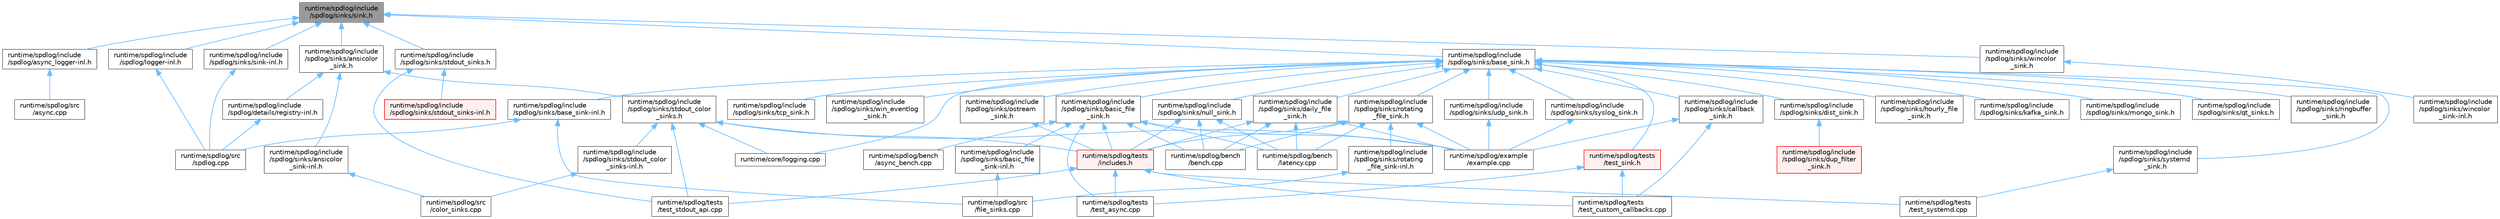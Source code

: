 digraph "runtime/spdlog/include/spdlog/sinks/sink.h"
{
 // LATEX_PDF_SIZE
  bgcolor="transparent";
  edge [fontname=Helvetica,fontsize=10,labelfontname=Helvetica,labelfontsize=10];
  node [fontname=Helvetica,fontsize=10,shape=box,height=0.2,width=0.4];
  Node1 [id="Node000001",label="runtime/spdlog/include\l/spdlog/sinks/sink.h",height=0.2,width=0.4,color="gray40", fillcolor="grey60", style="filled", fontcolor="black",tooltip=" "];
  Node1 -> Node2 [id="edge1_Node000001_Node000002",dir="back",color="steelblue1",style="solid",tooltip=" "];
  Node2 [id="Node000002",label="runtime/spdlog/include\l/spdlog/async_logger-inl.h",height=0.2,width=0.4,color="grey40", fillcolor="white", style="filled",URL="$async__logger-inl_8h.html",tooltip=" "];
  Node2 -> Node3 [id="edge2_Node000002_Node000003",dir="back",color="steelblue1",style="solid",tooltip=" "];
  Node3 [id="Node000003",label="runtime/spdlog/src\l/async.cpp",height=0.2,width=0.4,color="grey40", fillcolor="white", style="filled",URL="$async_8cpp.html",tooltip=" "];
  Node1 -> Node4 [id="edge3_Node000001_Node000004",dir="back",color="steelblue1",style="solid",tooltip=" "];
  Node4 [id="Node000004",label="runtime/spdlog/include\l/spdlog/logger-inl.h",height=0.2,width=0.4,color="grey40", fillcolor="white", style="filled",URL="$logger-inl_8h.html",tooltip=" "];
  Node4 -> Node5 [id="edge4_Node000004_Node000005",dir="back",color="steelblue1",style="solid",tooltip=" "];
  Node5 [id="Node000005",label="runtime/spdlog/src\l/spdlog.cpp",height=0.2,width=0.4,color="grey40", fillcolor="white", style="filled",URL="$spdlog_8cpp.html",tooltip=" "];
  Node1 -> Node6 [id="edge5_Node000001_Node000006",dir="back",color="steelblue1",style="solid",tooltip=" "];
  Node6 [id="Node000006",label="runtime/spdlog/include\l/spdlog/sinks/ansicolor\l_sink.h",height=0.2,width=0.4,color="grey40", fillcolor="white", style="filled",URL="$ansicolor__sink_8h.html",tooltip=" "];
  Node6 -> Node7 [id="edge6_Node000006_Node000007",dir="back",color="steelblue1",style="solid",tooltip=" "];
  Node7 [id="Node000007",label="runtime/spdlog/include\l/spdlog/details/registry-inl.h",height=0.2,width=0.4,color="grey40", fillcolor="white", style="filled",URL="$registry-inl_8h.html",tooltip=" "];
  Node7 -> Node5 [id="edge7_Node000007_Node000005",dir="back",color="steelblue1",style="solid",tooltip=" "];
  Node6 -> Node8 [id="edge8_Node000006_Node000008",dir="back",color="steelblue1",style="solid",tooltip=" "];
  Node8 [id="Node000008",label="runtime/spdlog/include\l/spdlog/sinks/ansicolor\l_sink-inl.h",height=0.2,width=0.4,color="grey40", fillcolor="white", style="filled",URL="$ansicolor__sink-inl_8h.html",tooltip=" "];
  Node8 -> Node9 [id="edge9_Node000008_Node000009",dir="back",color="steelblue1",style="solid",tooltip=" "];
  Node9 [id="Node000009",label="runtime/spdlog/src\l/color_sinks.cpp",height=0.2,width=0.4,color="grey40", fillcolor="white", style="filled",URL="$color__sinks_8cpp.html",tooltip=" "];
  Node6 -> Node10 [id="edge10_Node000006_Node000010",dir="back",color="steelblue1",style="solid",tooltip=" "];
  Node10 [id="Node000010",label="runtime/spdlog/include\l/spdlog/sinks/stdout_color\l_sinks.h",height=0.2,width=0.4,color="grey40", fillcolor="white", style="filled",URL="$stdout__color__sinks_8h.html",tooltip=" "];
  Node10 -> Node11 [id="edge11_Node000010_Node000011",dir="back",color="steelblue1",style="solid",tooltip=" "];
  Node11 [id="Node000011",label="runtime/core/logging.cpp",height=0.2,width=0.4,color="grey40", fillcolor="white", style="filled",URL="$logging_8cpp.html",tooltip=" "];
  Node10 -> Node12 [id="edge12_Node000010_Node000012",dir="back",color="steelblue1",style="solid",tooltip=" "];
  Node12 [id="Node000012",label="runtime/spdlog/example\l/example.cpp",height=0.2,width=0.4,color="grey40", fillcolor="white", style="filled",URL="$example_8cpp.html",tooltip=" "];
  Node10 -> Node13 [id="edge13_Node000010_Node000013",dir="back",color="steelblue1",style="solid",tooltip=" "];
  Node13 [id="Node000013",label="runtime/spdlog/include\l/spdlog/sinks/stdout_color\l_sinks-inl.h",height=0.2,width=0.4,color="grey40", fillcolor="white", style="filled",URL="$stdout__color__sinks-inl_8h.html",tooltip=" "];
  Node13 -> Node9 [id="edge14_Node000013_Node000009",dir="back",color="steelblue1",style="solid",tooltip=" "];
  Node10 -> Node14 [id="edge15_Node000010_Node000014",dir="back",color="steelblue1",style="solid",tooltip=" "];
  Node14 [id="Node000014",label="runtime/spdlog/tests\l/includes.h",height=0.2,width=0.4,color="red", fillcolor="#FFF0F0", style="filled",URL="$includes_8h.html",tooltip=" "];
  Node14 -> Node15 [id="edge16_Node000014_Node000015",dir="back",color="steelblue1",style="solid",tooltip=" "];
  Node15 [id="Node000015",label="runtime/spdlog/tests\l/test_async.cpp",height=0.2,width=0.4,color="grey40", fillcolor="white", style="filled",URL="$test__async_8cpp.html",tooltip=" "];
  Node14 -> Node21 [id="edge17_Node000014_Node000021",dir="back",color="steelblue1",style="solid",tooltip=" "];
  Node21 [id="Node000021",label="runtime/spdlog/tests\l/test_custom_callbacks.cpp",height=0.2,width=0.4,color="grey40", fillcolor="white", style="filled",URL="$test__custom__callbacks_8cpp.html",tooltip=" "];
  Node14 -> Node33 [id="edge18_Node000014_Node000033",dir="back",color="steelblue1",style="solid",tooltip=" "];
  Node33 [id="Node000033",label="runtime/spdlog/tests\l/test_stdout_api.cpp",height=0.2,width=0.4,color="grey40", fillcolor="white", style="filled",URL="$test__stdout__api_8cpp.html",tooltip=" "];
  Node14 -> Node35 [id="edge19_Node000014_Node000035",dir="back",color="steelblue1",style="solid",tooltip=" "];
  Node35 [id="Node000035",label="runtime/spdlog/tests\l/test_systemd.cpp",height=0.2,width=0.4,color="grey40", fillcolor="white", style="filled",URL="$test__systemd_8cpp.html",tooltip=" "];
  Node10 -> Node33 [id="edge20_Node000010_Node000033",dir="back",color="steelblue1",style="solid",tooltip=" "];
  Node1 -> Node38 [id="edge21_Node000001_Node000038",dir="back",color="steelblue1",style="solid",tooltip=" "];
  Node38 [id="Node000038",label="runtime/spdlog/include\l/spdlog/sinks/base_sink.h",height=0.2,width=0.4,color="grey40", fillcolor="white", style="filled",URL="$base__sink_8h.html",tooltip=" "];
  Node38 -> Node11 [id="edge22_Node000038_Node000011",dir="back",color="steelblue1",style="solid",tooltip=" "];
  Node38 -> Node39 [id="edge23_Node000038_Node000039",dir="back",color="steelblue1",style="solid",tooltip=" "];
  Node39 [id="Node000039",label="runtime/spdlog/include\l/spdlog/sinks/base_sink-inl.h",height=0.2,width=0.4,color="grey40", fillcolor="white", style="filled",URL="$base__sink-inl_8h.html",tooltip=" "];
  Node39 -> Node40 [id="edge24_Node000039_Node000040",dir="back",color="steelblue1",style="solid",tooltip=" "];
  Node40 [id="Node000040",label="runtime/spdlog/src\l/file_sinks.cpp",height=0.2,width=0.4,color="grey40", fillcolor="white", style="filled",URL="$file__sinks_8cpp.html",tooltip=" "];
  Node39 -> Node5 [id="edge25_Node000039_Node000005",dir="back",color="steelblue1",style="solid",tooltip=" "];
  Node38 -> Node41 [id="edge26_Node000038_Node000041",dir="back",color="steelblue1",style="solid",tooltip=" "];
  Node41 [id="Node000041",label="runtime/spdlog/include\l/spdlog/sinks/basic_file\l_sink.h",height=0.2,width=0.4,color="grey40", fillcolor="white", style="filled",URL="$basic__file__sink_8h.html",tooltip=" "];
  Node41 -> Node42 [id="edge27_Node000041_Node000042",dir="back",color="steelblue1",style="solid",tooltip=" "];
  Node42 [id="Node000042",label="runtime/spdlog/bench\l/async_bench.cpp",height=0.2,width=0.4,color="grey40", fillcolor="white", style="filled",URL="$async__bench_8cpp.html",tooltip=" "];
  Node41 -> Node43 [id="edge28_Node000041_Node000043",dir="back",color="steelblue1",style="solid",tooltip=" "];
  Node43 [id="Node000043",label="runtime/spdlog/bench\l/bench.cpp",height=0.2,width=0.4,color="grey40", fillcolor="white", style="filled",URL="$bench_8cpp.html",tooltip=" "];
  Node41 -> Node44 [id="edge29_Node000041_Node000044",dir="back",color="steelblue1",style="solid",tooltip=" "];
  Node44 [id="Node000044",label="runtime/spdlog/bench\l/latency.cpp",height=0.2,width=0.4,color="grey40", fillcolor="white", style="filled",URL="$latency_8cpp.html",tooltip=" "];
  Node41 -> Node12 [id="edge30_Node000041_Node000012",dir="back",color="steelblue1",style="solid",tooltip=" "];
  Node41 -> Node45 [id="edge31_Node000041_Node000045",dir="back",color="steelblue1",style="solid",tooltip=" "];
  Node45 [id="Node000045",label="runtime/spdlog/include\l/spdlog/sinks/basic_file\l_sink-inl.h",height=0.2,width=0.4,color="grey40", fillcolor="white", style="filled",URL="$basic__file__sink-inl_8h.html",tooltip=" "];
  Node45 -> Node40 [id="edge32_Node000045_Node000040",dir="back",color="steelblue1",style="solid",tooltip=" "];
  Node41 -> Node14 [id="edge33_Node000041_Node000014",dir="back",color="steelblue1",style="solid",tooltip=" "];
  Node41 -> Node15 [id="edge34_Node000041_Node000015",dir="back",color="steelblue1",style="solid",tooltip=" "];
  Node38 -> Node46 [id="edge35_Node000038_Node000046",dir="back",color="steelblue1",style="solid",tooltip=" "];
  Node46 [id="Node000046",label="runtime/spdlog/include\l/spdlog/sinks/callback\l_sink.h",height=0.2,width=0.4,color="grey40", fillcolor="white", style="filled",URL="$callback__sink_8h.html",tooltip=" "];
  Node46 -> Node12 [id="edge36_Node000046_Node000012",dir="back",color="steelblue1",style="solid",tooltip=" "];
  Node46 -> Node21 [id="edge37_Node000046_Node000021",dir="back",color="steelblue1",style="solid",tooltip=" "];
  Node38 -> Node47 [id="edge38_Node000038_Node000047",dir="back",color="steelblue1",style="solid",tooltip=" "];
  Node47 [id="Node000047",label="runtime/spdlog/include\l/spdlog/sinks/daily_file\l_sink.h",height=0.2,width=0.4,color="grey40", fillcolor="white", style="filled",URL="$daily__file__sink_8h.html",tooltip=" "];
  Node47 -> Node43 [id="edge39_Node000047_Node000043",dir="back",color="steelblue1",style="solid",tooltip=" "];
  Node47 -> Node44 [id="edge40_Node000047_Node000044",dir="back",color="steelblue1",style="solid",tooltip=" "];
  Node47 -> Node12 [id="edge41_Node000047_Node000012",dir="back",color="steelblue1",style="solid",tooltip=" "];
  Node47 -> Node14 [id="edge42_Node000047_Node000014",dir="back",color="steelblue1",style="solid",tooltip=" "];
  Node38 -> Node48 [id="edge43_Node000038_Node000048",dir="back",color="steelblue1",style="solid",tooltip=" "];
  Node48 [id="Node000048",label="runtime/spdlog/include\l/spdlog/sinks/dist_sink.h",height=0.2,width=0.4,color="grey40", fillcolor="white", style="filled",URL="$dist__sink_8h.html",tooltip=" "];
  Node48 -> Node49 [id="edge44_Node000048_Node000049",dir="back",color="steelblue1",style="solid",tooltip=" "];
  Node49 [id="Node000049",label="runtime/spdlog/include\l/spdlog/sinks/dup_filter\l_sink.h",height=0.2,width=0.4,color="red", fillcolor="#FFF0F0", style="filled",URL="$dup__filter__sink_8h.html",tooltip=" "];
  Node38 -> Node50 [id="edge45_Node000038_Node000050",dir="back",color="steelblue1",style="solid",tooltip=" "];
  Node50 [id="Node000050",label="runtime/spdlog/include\l/spdlog/sinks/hourly_file\l_sink.h",height=0.2,width=0.4,color="grey40", fillcolor="white", style="filled",URL="$hourly__file__sink_8h.html",tooltip=" "];
  Node38 -> Node51 [id="edge46_Node000038_Node000051",dir="back",color="steelblue1",style="solid",tooltip=" "];
  Node51 [id="Node000051",label="runtime/spdlog/include\l/spdlog/sinks/kafka_sink.h",height=0.2,width=0.4,color="grey40", fillcolor="white", style="filled",URL="$kafka__sink_8h.html",tooltip=" "];
  Node38 -> Node52 [id="edge47_Node000038_Node000052",dir="back",color="steelblue1",style="solid",tooltip=" "];
  Node52 [id="Node000052",label="runtime/spdlog/include\l/spdlog/sinks/mongo_sink.h",height=0.2,width=0.4,color="grey40", fillcolor="white", style="filled",URL="$mongo__sink_8h.html",tooltip=" "];
  Node38 -> Node53 [id="edge48_Node000038_Node000053",dir="back",color="steelblue1",style="solid",tooltip=" "];
  Node53 [id="Node000053",label="runtime/spdlog/include\l/spdlog/sinks/null_sink.h",height=0.2,width=0.4,color="grey40", fillcolor="white", style="filled",URL="$null__sink_8h.html",tooltip=" "];
  Node53 -> Node43 [id="edge49_Node000053_Node000043",dir="back",color="steelblue1",style="solid",tooltip=" "];
  Node53 -> Node44 [id="edge50_Node000053_Node000044",dir="back",color="steelblue1",style="solid",tooltip=" "];
  Node53 -> Node14 [id="edge51_Node000053_Node000014",dir="back",color="steelblue1",style="solid",tooltip=" "];
  Node38 -> Node54 [id="edge52_Node000038_Node000054",dir="back",color="steelblue1",style="solid",tooltip=" "];
  Node54 [id="Node000054",label="runtime/spdlog/include\l/spdlog/sinks/ostream\l_sink.h",height=0.2,width=0.4,color="grey40", fillcolor="white", style="filled",URL="$ostream__sink_8h.html",tooltip=" "];
  Node54 -> Node14 [id="edge53_Node000054_Node000014",dir="back",color="steelblue1",style="solid",tooltip=" "];
  Node38 -> Node55 [id="edge54_Node000038_Node000055",dir="back",color="steelblue1",style="solid",tooltip=" "];
  Node55 [id="Node000055",label="runtime/spdlog/include\l/spdlog/sinks/qt_sinks.h",height=0.2,width=0.4,color="grey40", fillcolor="white", style="filled",URL="$qt__sinks_8h.html",tooltip=" "];
  Node38 -> Node56 [id="edge55_Node000038_Node000056",dir="back",color="steelblue1",style="solid",tooltip=" "];
  Node56 [id="Node000056",label="runtime/spdlog/include\l/spdlog/sinks/ringbuffer\l_sink.h",height=0.2,width=0.4,color="grey40", fillcolor="white", style="filled",URL="$ringbuffer__sink_8h.html",tooltip=" "];
  Node38 -> Node57 [id="edge56_Node000038_Node000057",dir="back",color="steelblue1",style="solid",tooltip=" "];
  Node57 [id="Node000057",label="runtime/spdlog/include\l/spdlog/sinks/rotating\l_file_sink.h",height=0.2,width=0.4,color="grey40", fillcolor="white", style="filled",URL="$rotating__file__sink_8h.html",tooltip=" "];
  Node57 -> Node43 [id="edge57_Node000057_Node000043",dir="back",color="steelblue1",style="solid",tooltip=" "];
  Node57 -> Node44 [id="edge58_Node000057_Node000044",dir="back",color="steelblue1",style="solid",tooltip=" "];
  Node57 -> Node12 [id="edge59_Node000057_Node000012",dir="back",color="steelblue1",style="solid",tooltip=" "];
  Node57 -> Node58 [id="edge60_Node000057_Node000058",dir="back",color="steelblue1",style="solid",tooltip=" "];
  Node58 [id="Node000058",label="runtime/spdlog/include\l/spdlog/sinks/rotating\l_file_sink-inl.h",height=0.2,width=0.4,color="grey40", fillcolor="white", style="filled",URL="$rotating__file__sink-inl_8h.html",tooltip=" "];
  Node58 -> Node40 [id="edge61_Node000058_Node000040",dir="back",color="steelblue1",style="solid",tooltip=" "];
  Node57 -> Node14 [id="edge62_Node000057_Node000014",dir="back",color="steelblue1",style="solid",tooltip=" "];
  Node38 -> Node59 [id="edge63_Node000038_Node000059",dir="back",color="steelblue1",style="solid",tooltip=" "];
  Node59 [id="Node000059",label="runtime/spdlog/include\l/spdlog/sinks/syslog_sink.h",height=0.2,width=0.4,color="grey40", fillcolor="white", style="filled",URL="$syslog__sink_8h.html",tooltip=" "];
  Node59 -> Node12 [id="edge64_Node000059_Node000012",dir="back",color="steelblue1",style="solid",tooltip=" "];
  Node38 -> Node60 [id="edge65_Node000038_Node000060",dir="back",color="steelblue1",style="solid",tooltip=" "];
  Node60 [id="Node000060",label="runtime/spdlog/include\l/spdlog/sinks/systemd\l_sink.h",height=0.2,width=0.4,color="grey40", fillcolor="white", style="filled",URL="$systemd__sink_8h.html",tooltip=" "];
  Node60 -> Node35 [id="edge66_Node000060_Node000035",dir="back",color="steelblue1",style="solid",tooltip=" "];
  Node38 -> Node61 [id="edge67_Node000038_Node000061",dir="back",color="steelblue1",style="solid",tooltip=" "];
  Node61 [id="Node000061",label="runtime/spdlog/include\l/spdlog/sinks/tcp_sink.h",height=0.2,width=0.4,color="grey40", fillcolor="white", style="filled",URL="$tcp__sink_8h.html",tooltip=" "];
  Node38 -> Node62 [id="edge68_Node000038_Node000062",dir="back",color="steelblue1",style="solid",tooltip=" "];
  Node62 [id="Node000062",label="runtime/spdlog/include\l/spdlog/sinks/udp_sink.h",height=0.2,width=0.4,color="grey40", fillcolor="white", style="filled",URL="$udp__sink_8h.html",tooltip=" "];
  Node62 -> Node12 [id="edge69_Node000062_Node000012",dir="back",color="steelblue1",style="solid",tooltip=" "];
  Node38 -> Node63 [id="edge70_Node000038_Node000063",dir="back",color="steelblue1",style="solid",tooltip=" "];
  Node63 [id="Node000063",label="runtime/spdlog/include\l/spdlog/sinks/win_eventlog\l_sink.h",height=0.2,width=0.4,color="grey40", fillcolor="white", style="filled",URL="$win__eventlog__sink_8h.html",tooltip=" "];
  Node38 -> Node64 [id="edge71_Node000038_Node000064",dir="back",color="steelblue1",style="solid",tooltip=" "];
  Node64 [id="Node000064",label="runtime/spdlog/tests\l/test_sink.h",height=0.2,width=0.4,color="red", fillcolor="#FFF0F0", style="filled",URL="$test__sink_8h.html",tooltip=" "];
  Node64 -> Node15 [id="edge72_Node000064_Node000015",dir="back",color="steelblue1",style="solid",tooltip=" "];
  Node64 -> Node21 [id="edge73_Node000064_Node000021",dir="back",color="steelblue1",style="solid",tooltip=" "];
  Node1 -> Node65 [id="edge74_Node000001_Node000065",dir="back",color="steelblue1",style="solid",tooltip=" "];
  Node65 [id="Node000065",label="runtime/spdlog/include\l/spdlog/sinks/sink-inl.h",height=0.2,width=0.4,color="grey40", fillcolor="white", style="filled",URL="$sink-inl_8h.html",tooltip=" "];
  Node65 -> Node5 [id="edge75_Node000065_Node000005",dir="back",color="steelblue1",style="solid",tooltip=" "];
  Node1 -> Node66 [id="edge76_Node000001_Node000066",dir="back",color="steelblue1",style="solid",tooltip=" "];
  Node66 [id="Node000066",label="runtime/spdlog/include\l/spdlog/sinks/stdout_sinks.h",height=0.2,width=0.4,color="grey40", fillcolor="white", style="filled",URL="$stdout__sinks_8h.html",tooltip=" "];
  Node66 -> Node67 [id="edge77_Node000066_Node000067",dir="back",color="steelblue1",style="solid",tooltip=" "];
  Node67 [id="Node000067",label="runtime/spdlog/include\l/spdlog/sinks/stdout_sinks-inl.h",height=0.2,width=0.4,color="red", fillcolor="#FFF0F0", style="filled",URL="$stdout__sinks-inl_8h.html",tooltip=" "];
  Node66 -> Node33 [id="edge78_Node000066_Node000033",dir="back",color="steelblue1",style="solid",tooltip=" "];
  Node1 -> Node69 [id="edge79_Node000001_Node000069",dir="back",color="steelblue1",style="solid",tooltip=" "];
  Node69 [id="Node000069",label="runtime/spdlog/include\l/spdlog/sinks/wincolor\l_sink.h",height=0.2,width=0.4,color="grey40", fillcolor="white", style="filled",URL="$wincolor__sink_8h.html",tooltip=" "];
  Node69 -> Node70 [id="edge80_Node000069_Node000070",dir="back",color="steelblue1",style="solid",tooltip=" "];
  Node70 [id="Node000070",label="runtime/spdlog/include\l/spdlog/sinks/wincolor\l_sink-inl.h",height=0.2,width=0.4,color="grey40", fillcolor="white", style="filled",URL="$wincolor__sink-inl_8h.html",tooltip=" "];
}
